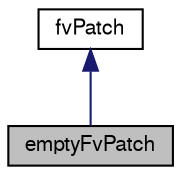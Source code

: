 digraph "emptyFvPatch"
{
  bgcolor="transparent";
  edge [fontname="FreeSans",fontsize="10",labelfontname="FreeSans",labelfontsize="10"];
  node [fontname="FreeSans",fontsize="10",shape=record];
  Node0 [label="emptyFvPatch",height=0.2,width=0.4,color="black", fillcolor="grey75", style="filled", fontcolor="black"];
  Node1 -> Node0 [dir="back",color="midnightblue",fontsize="10",style="solid",fontname="FreeSans"];
  Node1 [label="fvPatch",height=0.2,width=0.4,color="black",URL="$a22870.html",tooltip="A finiteVolume patch using a polyPatch and a fvBoundaryMesh. "];
}
